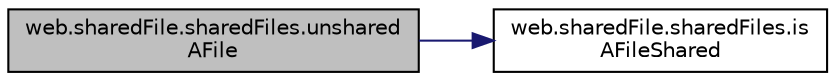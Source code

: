 digraph "web.sharedFile.sharedFiles.unsharedAFile"
{
  edge [fontname="Helvetica",fontsize="10",labelfontname="Helvetica",labelfontsize="10"];
  node [fontname="Helvetica",fontsize="10",shape=record];
  rankdir="LR";
  Node1 [label="web.sharedFile.sharedFiles.unshared\lAFile",height=0.2,width=0.4,color="black", fillcolor="grey75", style="filled" fontcolor="black"];
  Node1 -> Node2 [color="midnightblue",fontsize="10",style="solid",fontname="Helvetica"];
  Node2 [label="web.sharedFile.sharedFiles.is\lAFileShared",height=0.2,width=0.4,color="black", fillcolor="white", style="filled",URL="$classweb_1_1shared_file_1_1shared_files.html#ac223a4f0a76cff24f55365908414c73e",tooltip="get if the file is shared by user_id,filename,filetype "];
}
